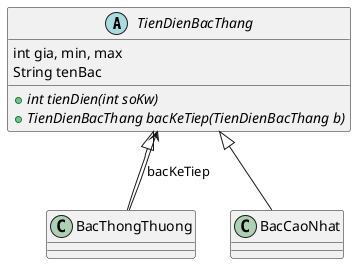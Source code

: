 @startuml
'https://plantuml.com/class-diagram

abstract class TienDienBacThang{
    int gia, min, max
    String tenBac
    +{abstract}int tienDien(int soKw)
    +{abstract}TienDienBacThang bacKeTiep(TienDienBacThang b)
}
TienDienBacThang <|-- BacThongThuong
TienDienBacThang <|-- BacCaoNhat
TienDienBacThang <-- BacThongThuong : bacKeTiep

@enduml